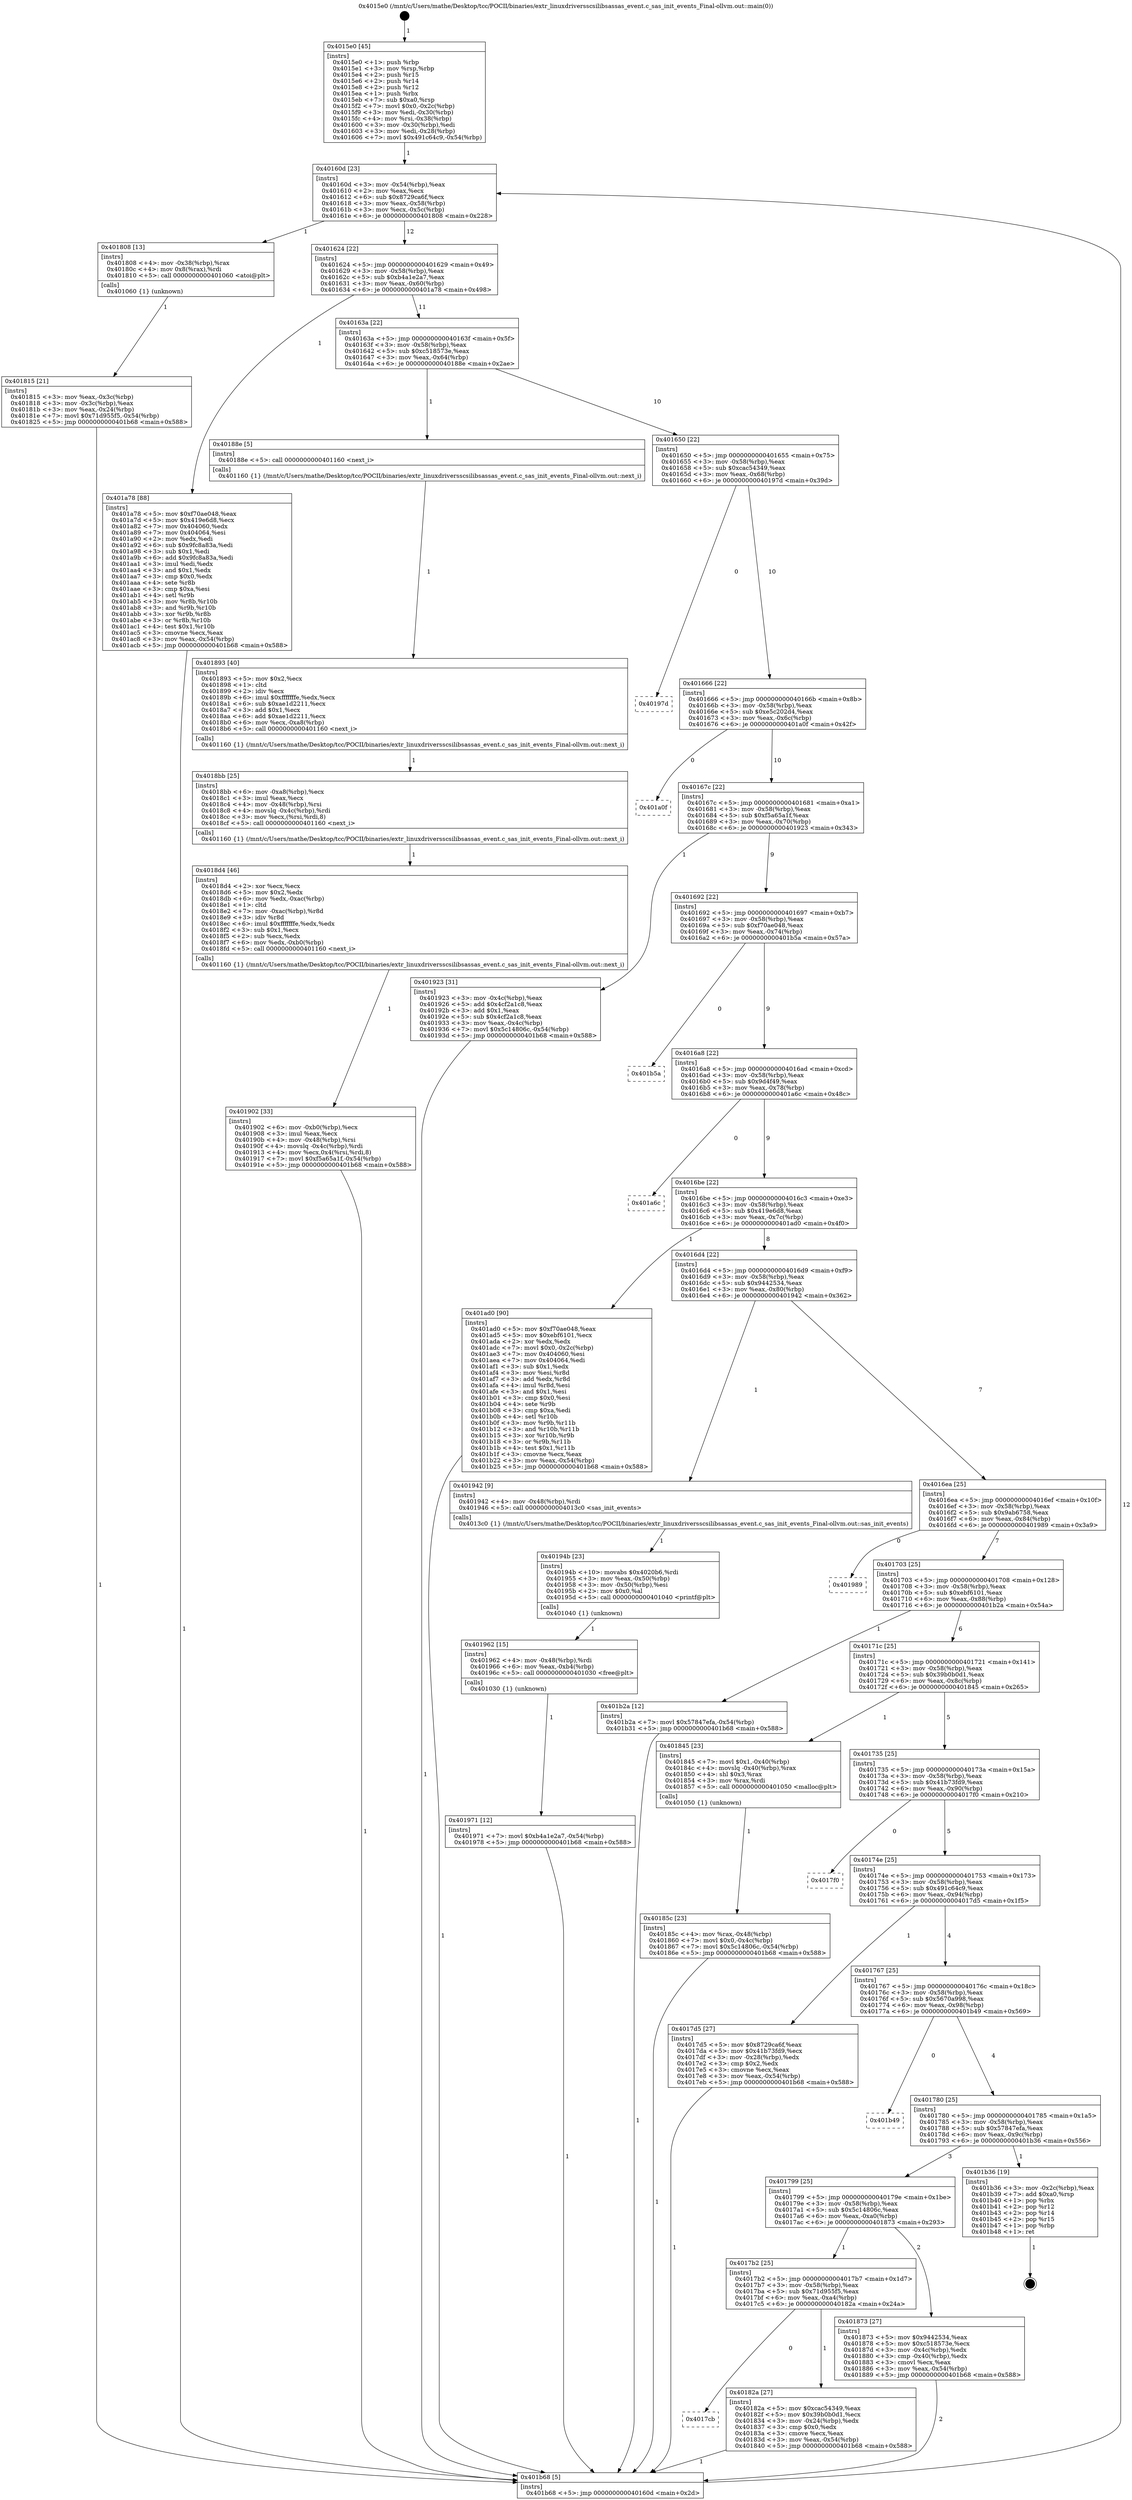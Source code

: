 digraph "0x4015e0" {
  label = "0x4015e0 (/mnt/c/Users/mathe/Desktop/tcc/POCII/binaries/extr_linuxdriversscsilibsassas_event.c_sas_init_events_Final-ollvm.out::main(0))"
  labelloc = "t"
  node[shape=record]

  Entry [label="",width=0.3,height=0.3,shape=circle,fillcolor=black,style=filled]
  "0x40160d" [label="{
     0x40160d [23]\l
     | [instrs]\l
     &nbsp;&nbsp;0x40160d \<+3\>: mov -0x54(%rbp),%eax\l
     &nbsp;&nbsp;0x401610 \<+2\>: mov %eax,%ecx\l
     &nbsp;&nbsp;0x401612 \<+6\>: sub $0x8729ca6f,%ecx\l
     &nbsp;&nbsp;0x401618 \<+3\>: mov %eax,-0x58(%rbp)\l
     &nbsp;&nbsp;0x40161b \<+3\>: mov %ecx,-0x5c(%rbp)\l
     &nbsp;&nbsp;0x40161e \<+6\>: je 0000000000401808 \<main+0x228\>\l
  }"]
  "0x401808" [label="{
     0x401808 [13]\l
     | [instrs]\l
     &nbsp;&nbsp;0x401808 \<+4\>: mov -0x38(%rbp),%rax\l
     &nbsp;&nbsp;0x40180c \<+4\>: mov 0x8(%rax),%rdi\l
     &nbsp;&nbsp;0x401810 \<+5\>: call 0000000000401060 \<atoi@plt\>\l
     | [calls]\l
     &nbsp;&nbsp;0x401060 \{1\} (unknown)\l
  }"]
  "0x401624" [label="{
     0x401624 [22]\l
     | [instrs]\l
     &nbsp;&nbsp;0x401624 \<+5\>: jmp 0000000000401629 \<main+0x49\>\l
     &nbsp;&nbsp;0x401629 \<+3\>: mov -0x58(%rbp),%eax\l
     &nbsp;&nbsp;0x40162c \<+5\>: sub $0xb4a1e2a7,%eax\l
     &nbsp;&nbsp;0x401631 \<+3\>: mov %eax,-0x60(%rbp)\l
     &nbsp;&nbsp;0x401634 \<+6\>: je 0000000000401a78 \<main+0x498\>\l
  }"]
  Exit [label="",width=0.3,height=0.3,shape=circle,fillcolor=black,style=filled,peripheries=2]
  "0x401a78" [label="{
     0x401a78 [88]\l
     | [instrs]\l
     &nbsp;&nbsp;0x401a78 \<+5\>: mov $0xf70ae048,%eax\l
     &nbsp;&nbsp;0x401a7d \<+5\>: mov $0x419e6d8,%ecx\l
     &nbsp;&nbsp;0x401a82 \<+7\>: mov 0x404060,%edx\l
     &nbsp;&nbsp;0x401a89 \<+7\>: mov 0x404064,%esi\l
     &nbsp;&nbsp;0x401a90 \<+2\>: mov %edx,%edi\l
     &nbsp;&nbsp;0x401a92 \<+6\>: sub $0x9fc8a83a,%edi\l
     &nbsp;&nbsp;0x401a98 \<+3\>: sub $0x1,%edi\l
     &nbsp;&nbsp;0x401a9b \<+6\>: add $0x9fc8a83a,%edi\l
     &nbsp;&nbsp;0x401aa1 \<+3\>: imul %edi,%edx\l
     &nbsp;&nbsp;0x401aa4 \<+3\>: and $0x1,%edx\l
     &nbsp;&nbsp;0x401aa7 \<+3\>: cmp $0x0,%edx\l
     &nbsp;&nbsp;0x401aaa \<+4\>: sete %r8b\l
     &nbsp;&nbsp;0x401aae \<+3\>: cmp $0xa,%esi\l
     &nbsp;&nbsp;0x401ab1 \<+4\>: setl %r9b\l
     &nbsp;&nbsp;0x401ab5 \<+3\>: mov %r8b,%r10b\l
     &nbsp;&nbsp;0x401ab8 \<+3\>: and %r9b,%r10b\l
     &nbsp;&nbsp;0x401abb \<+3\>: xor %r9b,%r8b\l
     &nbsp;&nbsp;0x401abe \<+3\>: or %r8b,%r10b\l
     &nbsp;&nbsp;0x401ac1 \<+4\>: test $0x1,%r10b\l
     &nbsp;&nbsp;0x401ac5 \<+3\>: cmovne %ecx,%eax\l
     &nbsp;&nbsp;0x401ac8 \<+3\>: mov %eax,-0x54(%rbp)\l
     &nbsp;&nbsp;0x401acb \<+5\>: jmp 0000000000401b68 \<main+0x588\>\l
  }"]
  "0x40163a" [label="{
     0x40163a [22]\l
     | [instrs]\l
     &nbsp;&nbsp;0x40163a \<+5\>: jmp 000000000040163f \<main+0x5f\>\l
     &nbsp;&nbsp;0x40163f \<+3\>: mov -0x58(%rbp),%eax\l
     &nbsp;&nbsp;0x401642 \<+5\>: sub $0xc518573e,%eax\l
     &nbsp;&nbsp;0x401647 \<+3\>: mov %eax,-0x64(%rbp)\l
     &nbsp;&nbsp;0x40164a \<+6\>: je 000000000040188e \<main+0x2ae\>\l
  }"]
  "0x401971" [label="{
     0x401971 [12]\l
     | [instrs]\l
     &nbsp;&nbsp;0x401971 \<+7\>: movl $0xb4a1e2a7,-0x54(%rbp)\l
     &nbsp;&nbsp;0x401978 \<+5\>: jmp 0000000000401b68 \<main+0x588\>\l
  }"]
  "0x40188e" [label="{
     0x40188e [5]\l
     | [instrs]\l
     &nbsp;&nbsp;0x40188e \<+5\>: call 0000000000401160 \<next_i\>\l
     | [calls]\l
     &nbsp;&nbsp;0x401160 \{1\} (/mnt/c/Users/mathe/Desktop/tcc/POCII/binaries/extr_linuxdriversscsilibsassas_event.c_sas_init_events_Final-ollvm.out::next_i)\l
  }"]
  "0x401650" [label="{
     0x401650 [22]\l
     | [instrs]\l
     &nbsp;&nbsp;0x401650 \<+5\>: jmp 0000000000401655 \<main+0x75\>\l
     &nbsp;&nbsp;0x401655 \<+3\>: mov -0x58(%rbp),%eax\l
     &nbsp;&nbsp;0x401658 \<+5\>: sub $0xcac54349,%eax\l
     &nbsp;&nbsp;0x40165d \<+3\>: mov %eax,-0x68(%rbp)\l
     &nbsp;&nbsp;0x401660 \<+6\>: je 000000000040197d \<main+0x39d\>\l
  }"]
  "0x401962" [label="{
     0x401962 [15]\l
     | [instrs]\l
     &nbsp;&nbsp;0x401962 \<+4\>: mov -0x48(%rbp),%rdi\l
     &nbsp;&nbsp;0x401966 \<+6\>: mov %eax,-0xb4(%rbp)\l
     &nbsp;&nbsp;0x40196c \<+5\>: call 0000000000401030 \<free@plt\>\l
     | [calls]\l
     &nbsp;&nbsp;0x401030 \{1\} (unknown)\l
  }"]
  "0x40197d" [label="{
     0x40197d\l
  }", style=dashed]
  "0x401666" [label="{
     0x401666 [22]\l
     | [instrs]\l
     &nbsp;&nbsp;0x401666 \<+5\>: jmp 000000000040166b \<main+0x8b\>\l
     &nbsp;&nbsp;0x40166b \<+3\>: mov -0x58(%rbp),%eax\l
     &nbsp;&nbsp;0x40166e \<+5\>: sub $0xe5c202d4,%eax\l
     &nbsp;&nbsp;0x401673 \<+3\>: mov %eax,-0x6c(%rbp)\l
     &nbsp;&nbsp;0x401676 \<+6\>: je 0000000000401a0f \<main+0x42f\>\l
  }"]
  "0x40194b" [label="{
     0x40194b [23]\l
     | [instrs]\l
     &nbsp;&nbsp;0x40194b \<+10\>: movabs $0x4020b6,%rdi\l
     &nbsp;&nbsp;0x401955 \<+3\>: mov %eax,-0x50(%rbp)\l
     &nbsp;&nbsp;0x401958 \<+3\>: mov -0x50(%rbp),%esi\l
     &nbsp;&nbsp;0x40195b \<+2\>: mov $0x0,%al\l
     &nbsp;&nbsp;0x40195d \<+5\>: call 0000000000401040 \<printf@plt\>\l
     | [calls]\l
     &nbsp;&nbsp;0x401040 \{1\} (unknown)\l
  }"]
  "0x401a0f" [label="{
     0x401a0f\l
  }", style=dashed]
  "0x40167c" [label="{
     0x40167c [22]\l
     | [instrs]\l
     &nbsp;&nbsp;0x40167c \<+5\>: jmp 0000000000401681 \<main+0xa1\>\l
     &nbsp;&nbsp;0x401681 \<+3\>: mov -0x58(%rbp),%eax\l
     &nbsp;&nbsp;0x401684 \<+5\>: sub $0xf5a65a1f,%eax\l
     &nbsp;&nbsp;0x401689 \<+3\>: mov %eax,-0x70(%rbp)\l
     &nbsp;&nbsp;0x40168c \<+6\>: je 0000000000401923 \<main+0x343\>\l
  }"]
  "0x401902" [label="{
     0x401902 [33]\l
     | [instrs]\l
     &nbsp;&nbsp;0x401902 \<+6\>: mov -0xb0(%rbp),%ecx\l
     &nbsp;&nbsp;0x401908 \<+3\>: imul %eax,%ecx\l
     &nbsp;&nbsp;0x40190b \<+4\>: mov -0x48(%rbp),%rsi\l
     &nbsp;&nbsp;0x40190f \<+4\>: movslq -0x4c(%rbp),%rdi\l
     &nbsp;&nbsp;0x401913 \<+4\>: mov %ecx,0x4(%rsi,%rdi,8)\l
     &nbsp;&nbsp;0x401917 \<+7\>: movl $0xf5a65a1f,-0x54(%rbp)\l
     &nbsp;&nbsp;0x40191e \<+5\>: jmp 0000000000401b68 \<main+0x588\>\l
  }"]
  "0x401923" [label="{
     0x401923 [31]\l
     | [instrs]\l
     &nbsp;&nbsp;0x401923 \<+3\>: mov -0x4c(%rbp),%eax\l
     &nbsp;&nbsp;0x401926 \<+5\>: add $0x4cf2a1c8,%eax\l
     &nbsp;&nbsp;0x40192b \<+3\>: add $0x1,%eax\l
     &nbsp;&nbsp;0x40192e \<+5\>: sub $0x4cf2a1c8,%eax\l
     &nbsp;&nbsp;0x401933 \<+3\>: mov %eax,-0x4c(%rbp)\l
     &nbsp;&nbsp;0x401936 \<+7\>: movl $0x5c14806c,-0x54(%rbp)\l
     &nbsp;&nbsp;0x40193d \<+5\>: jmp 0000000000401b68 \<main+0x588\>\l
  }"]
  "0x401692" [label="{
     0x401692 [22]\l
     | [instrs]\l
     &nbsp;&nbsp;0x401692 \<+5\>: jmp 0000000000401697 \<main+0xb7\>\l
     &nbsp;&nbsp;0x401697 \<+3\>: mov -0x58(%rbp),%eax\l
     &nbsp;&nbsp;0x40169a \<+5\>: sub $0xf70ae048,%eax\l
     &nbsp;&nbsp;0x40169f \<+3\>: mov %eax,-0x74(%rbp)\l
     &nbsp;&nbsp;0x4016a2 \<+6\>: je 0000000000401b5a \<main+0x57a\>\l
  }"]
  "0x4018d4" [label="{
     0x4018d4 [46]\l
     | [instrs]\l
     &nbsp;&nbsp;0x4018d4 \<+2\>: xor %ecx,%ecx\l
     &nbsp;&nbsp;0x4018d6 \<+5\>: mov $0x2,%edx\l
     &nbsp;&nbsp;0x4018db \<+6\>: mov %edx,-0xac(%rbp)\l
     &nbsp;&nbsp;0x4018e1 \<+1\>: cltd\l
     &nbsp;&nbsp;0x4018e2 \<+7\>: mov -0xac(%rbp),%r8d\l
     &nbsp;&nbsp;0x4018e9 \<+3\>: idiv %r8d\l
     &nbsp;&nbsp;0x4018ec \<+6\>: imul $0xfffffffe,%edx,%edx\l
     &nbsp;&nbsp;0x4018f2 \<+3\>: sub $0x1,%ecx\l
     &nbsp;&nbsp;0x4018f5 \<+2\>: sub %ecx,%edx\l
     &nbsp;&nbsp;0x4018f7 \<+6\>: mov %edx,-0xb0(%rbp)\l
     &nbsp;&nbsp;0x4018fd \<+5\>: call 0000000000401160 \<next_i\>\l
     | [calls]\l
     &nbsp;&nbsp;0x401160 \{1\} (/mnt/c/Users/mathe/Desktop/tcc/POCII/binaries/extr_linuxdriversscsilibsassas_event.c_sas_init_events_Final-ollvm.out::next_i)\l
  }"]
  "0x401b5a" [label="{
     0x401b5a\l
  }", style=dashed]
  "0x4016a8" [label="{
     0x4016a8 [22]\l
     | [instrs]\l
     &nbsp;&nbsp;0x4016a8 \<+5\>: jmp 00000000004016ad \<main+0xcd\>\l
     &nbsp;&nbsp;0x4016ad \<+3\>: mov -0x58(%rbp),%eax\l
     &nbsp;&nbsp;0x4016b0 \<+5\>: sub $0x9d4f49,%eax\l
     &nbsp;&nbsp;0x4016b5 \<+3\>: mov %eax,-0x78(%rbp)\l
     &nbsp;&nbsp;0x4016b8 \<+6\>: je 0000000000401a6c \<main+0x48c\>\l
  }"]
  "0x4018bb" [label="{
     0x4018bb [25]\l
     | [instrs]\l
     &nbsp;&nbsp;0x4018bb \<+6\>: mov -0xa8(%rbp),%ecx\l
     &nbsp;&nbsp;0x4018c1 \<+3\>: imul %eax,%ecx\l
     &nbsp;&nbsp;0x4018c4 \<+4\>: mov -0x48(%rbp),%rsi\l
     &nbsp;&nbsp;0x4018c8 \<+4\>: movslq -0x4c(%rbp),%rdi\l
     &nbsp;&nbsp;0x4018cc \<+3\>: mov %ecx,(%rsi,%rdi,8)\l
     &nbsp;&nbsp;0x4018cf \<+5\>: call 0000000000401160 \<next_i\>\l
     | [calls]\l
     &nbsp;&nbsp;0x401160 \{1\} (/mnt/c/Users/mathe/Desktop/tcc/POCII/binaries/extr_linuxdriversscsilibsassas_event.c_sas_init_events_Final-ollvm.out::next_i)\l
  }"]
  "0x401a6c" [label="{
     0x401a6c\l
  }", style=dashed]
  "0x4016be" [label="{
     0x4016be [22]\l
     | [instrs]\l
     &nbsp;&nbsp;0x4016be \<+5\>: jmp 00000000004016c3 \<main+0xe3\>\l
     &nbsp;&nbsp;0x4016c3 \<+3\>: mov -0x58(%rbp),%eax\l
     &nbsp;&nbsp;0x4016c6 \<+5\>: sub $0x419e6d8,%eax\l
     &nbsp;&nbsp;0x4016cb \<+3\>: mov %eax,-0x7c(%rbp)\l
     &nbsp;&nbsp;0x4016ce \<+6\>: je 0000000000401ad0 \<main+0x4f0\>\l
  }"]
  "0x401893" [label="{
     0x401893 [40]\l
     | [instrs]\l
     &nbsp;&nbsp;0x401893 \<+5\>: mov $0x2,%ecx\l
     &nbsp;&nbsp;0x401898 \<+1\>: cltd\l
     &nbsp;&nbsp;0x401899 \<+2\>: idiv %ecx\l
     &nbsp;&nbsp;0x40189b \<+6\>: imul $0xfffffffe,%edx,%ecx\l
     &nbsp;&nbsp;0x4018a1 \<+6\>: sub $0xae1d2211,%ecx\l
     &nbsp;&nbsp;0x4018a7 \<+3\>: add $0x1,%ecx\l
     &nbsp;&nbsp;0x4018aa \<+6\>: add $0xae1d2211,%ecx\l
     &nbsp;&nbsp;0x4018b0 \<+6\>: mov %ecx,-0xa8(%rbp)\l
     &nbsp;&nbsp;0x4018b6 \<+5\>: call 0000000000401160 \<next_i\>\l
     | [calls]\l
     &nbsp;&nbsp;0x401160 \{1\} (/mnt/c/Users/mathe/Desktop/tcc/POCII/binaries/extr_linuxdriversscsilibsassas_event.c_sas_init_events_Final-ollvm.out::next_i)\l
  }"]
  "0x401ad0" [label="{
     0x401ad0 [90]\l
     | [instrs]\l
     &nbsp;&nbsp;0x401ad0 \<+5\>: mov $0xf70ae048,%eax\l
     &nbsp;&nbsp;0x401ad5 \<+5\>: mov $0xebf6101,%ecx\l
     &nbsp;&nbsp;0x401ada \<+2\>: xor %edx,%edx\l
     &nbsp;&nbsp;0x401adc \<+7\>: movl $0x0,-0x2c(%rbp)\l
     &nbsp;&nbsp;0x401ae3 \<+7\>: mov 0x404060,%esi\l
     &nbsp;&nbsp;0x401aea \<+7\>: mov 0x404064,%edi\l
     &nbsp;&nbsp;0x401af1 \<+3\>: sub $0x1,%edx\l
     &nbsp;&nbsp;0x401af4 \<+3\>: mov %esi,%r8d\l
     &nbsp;&nbsp;0x401af7 \<+3\>: add %edx,%r8d\l
     &nbsp;&nbsp;0x401afa \<+4\>: imul %r8d,%esi\l
     &nbsp;&nbsp;0x401afe \<+3\>: and $0x1,%esi\l
     &nbsp;&nbsp;0x401b01 \<+3\>: cmp $0x0,%esi\l
     &nbsp;&nbsp;0x401b04 \<+4\>: sete %r9b\l
     &nbsp;&nbsp;0x401b08 \<+3\>: cmp $0xa,%edi\l
     &nbsp;&nbsp;0x401b0b \<+4\>: setl %r10b\l
     &nbsp;&nbsp;0x401b0f \<+3\>: mov %r9b,%r11b\l
     &nbsp;&nbsp;0x401b12 \<+3\>: and %r10b,%r11b\l
     &nbsp;&nbsp;0x401b15 \<+3\>: xor %r10b,%r9b\l
     &nbsp;&nbsp;0x401b18 \<+3\>: or %r9b,%r11b\l
     &nbsp;&nbsp;0x401b1b \<+4\>: test $0x1,%r11b\l
     &nbsp;&nbsp;0x401b1f \<+3\>: cmovne %ecx,%eax\l
     &nbsp;&nbsp;0x401b22 \<+3\>: mov %eax,-0x54(%rbp)\l
     &nbsp;&nbsp;0x401b25 \<+5\>: jmp 0000000000401b68 \<main+0x588\>\l
  }"]
  "0x4016d4" [label="{
     0x4016d4 [22]\l
     | [instrs]\l
     &nbsp;&nbsp;0x4016d4 \<+5\>: jmp 00000000004016d9 \<main+0xf9\>\l
     &nbsp;&nbsp;0x4016d9 \<+3\>: mov -0x58(%rbp),%eax\l
     &nbsp;&nbsp;0x4016dc \<+5\>: sub $0x9442534,%eax\l
     &nbsp;&nbsp;0x4016e1 \<+3\>: mov %eax,-0x80(%rbp)\l
     &nbsp;&nbsp;0x4016e4 \<+6\>: je 0000000000401942 \<main+0x362\>\l
  }"]
  "0x40185c" [label="{
     0x40185c [23]\l
     | [instrs]\l
     &nbsp;&nbsp;0x40185c \<+4\>: mov %rax,-0x48(%rbp)\l
     &nbsp;&nbsp;0x401860 \<+7\>: movl $0x0,-0x4c(%rbp)\l
     &nbsp;&nbsp;0x401867 \<+7\>: movl $0x5c14806c,-0x54(%rbp)\l
     &nbsp;&nbsp;0x40186e \<+5\>: jmp 0000000000401b68 \<main+0x588\>\l
  }"]
  "0x401942" [label="{
     0x401942 [9]\l
     | [instrs]\l
     &nbsp;&nbsp;0x401942 \<+4\>: mov -0x48(%rbp),%rdi\l
     &nbsp;&nbsp;0x401946 \<+5\>: call 00000000004013c0 \<sas_init_events\>\l
     | [calls]\l
     &nbsp;&nbsp;0x4013c0 \{1\} (/mnt/c/Users/mathe/Desktop/tcc/POCII/binaries/extr_linuxdriversscsilibsassas_event.c_sas_init_events_Final-ollvm.out::sas_init_events)\l
  }"]
  "0x4016ea" [label="{
     0x4016ea [25]\l
     | [instrs]\l
     &nbsp;&nbsp;0x4016ea \<+5\>: jmp 00000000004016ef \<main+0x10f\>\l
     &nbsp;&nbsp;0x4016ef \<+3\>: mov -0x58(%rbp),%eax\l
     &nbsp;&nbsp;0x4016f2 \<+5\>: sub $0x9ab6758,%eax\l
     &nbsp;&nbsp;0x4016f7 \<+6\>: mov %eax,-0x84(%rbp)\l
     &nbsp;&nbsp;0x4016fd \<+6\>: je 0000000000401989 \<main+0x3a9\>\l
  }"]
  "0x4017cb" [label="{
     0x4017cb\l
  }", style=dashed]
  "0x401989" [label="{
     0x401989\l
  }", style=dashed]
  "0x401703" [label="{
     0x401703 [25]\l
     | [instrs]\l
     &nbsp;&nbsp;0x401703 \<+5\>: jmp 0000000000401708 \<main+0x128\>\l
     &nbsp;&nbsp;0x401708 \<+3\>: mov -0x58(%rbp),%eax\l
     &nbsp;&nbsp;0x40170b \<+5\>: sub $0xebf6101,%eax\l
     &nbsp;&nbsp;0x401710 \<+6\>: mov %eax,-0x88(%rbp)\l
     &nbsp;&nbsp;0x401716 \<+6\>: je 0000000000401b2a \<main+0x54a\>\l
  }"]
  "0x40182a" [label="{
     0x40182a [27]\l
     | [instrs]\l
     &nbsp;&nbsp;0x40182a \<+5\>: mov $0xcac54349,%eax\l
     &nbsp;&nbsp;0x40182f \<+5\>: mov $0x39b0b0d1,%ecx\l
     &nbsp;&nbsp;0x401834 \<+3\>: mov -0x24(%rbp),%edx\l
     &nbsp;&nbsp;0x401837 \<+3\>: cmp $0x0,%edx\l
     &nbsp;&nbsp;0x40183a \<+3\>: cmove %ecx,%eax\l
     &nbsp;&nbsp;0x40183d \<+3\>: mov %eax,-0x54(%rbp)\l
     &nbsp;&nbsp;0x401840 \<+5\>: jmp 0000000000401b68 \<main+0x588\>\l
  }"]
  "0x401b2a" [label="{
     0x401b2a [12]\l
     | [instrs]\l
     &nbsp;&nbsp;0x401b2a \<+7\>: movl $0x57847efa,-0x54(%rbp)\l
     &nbsp;&nbsp;0x401b31 \<+5\>: jmp 0000000000401b68 \<main+0x588\>\l
  }"]
  "0x40171c" [label="{
     0x40171c [25]\l
     | [instrs]\l
     &nbsp;&nbsp;0x40171c \<+5\>: jmp 0000000000401721 \<main+0x141\>\l
     &nbsp;&nbsp;0x401721 \<+3\>: mov -0x58(%rbp),%eax\l
     &nbsp;&nbsp;0x401724 \<+5\>: sub $0x39b0b0d1,%eax\l
     &nbsp;&nbsp;0x401729 \<+6\>: mov %eax,-0x8c(%rbp)\l
     &nbsp;&nbsp;0x40172f \<+6\>: je 0000000000401845 \<main+0x265\>\l
  }"]
  "0x4017b2" [label="{
     0x4017b2 [25]\l
     | [instrs]\l
     &nbsp;&nbsp;0x4017b2 \<+5\>: jmp 00000000004017b7 \<main+0x1d7\>\l
     &nbsp;&nbsp;0x4017b7 \<+3\>: mov -0x58(%rbp),%eax\l
     &nbsp;&nbsp;0x4017ba \<+5\>: sub $0x71d955f5,%eax\l
     &nbsp;&nbsp;0x4017bf \<+6\>: mov %eax,-0xa4(%rbp)\l
     &nbsp;&nbsp;0x4017c5 \<+6\>: je 000000000040182a \<main+0x24a\>\l
  }"]
  "0x401845" [label="{
     0x401845 [23]\l
     | [instrs]\l
     &nbsp;&nbsp;0x401845 \<+7\>: movl $0x1,-0x40(%rbp)\l
     &nbsp;&nbsp;0x40184c \<+4\>: movslq -0x40(%rbp),%rax\l
     &nbsp;&nbsp;0x401850 \<+4\>: shl $0x3,%rax\l
     &nbsp;&nbsp;0x401854 \<+3\>: mov %rax,%rdi\l
     &nbsp;&nbsp;0x401857 \<+5\>: call 0000000000401050 \<malloc@plt\>\l
     | [calls]\l
     &nbsp;&nbsp;0x401050 \{1\} (unknown)\l
  }"]
  "0x401735" [label="{
     0x401735 [25]\l
     | [instrs]\l
     &nbsp;&nbsp;0x401735 \<+5\>: jmp 000000000040173a \<main+0x15a\>\l
     &nbsp;&nbsp;0x40173a \<+3\>: mov -0x58(%rbp),%eax\l
     &nbsp;&nbsp;0x40173d \<+5\>: sub $0x41b73fd9,%eax\l
     &nbsp;&nbsp;0x401742 \<+6\>: mov %eax,-0x90(%rbp)\l
     &nbsp;&nbsp;0x401748 \<+6\>: je 00000000004017f0 \<main+0x210\>\l
  }"]
  "0x401873" [label="{
     0x401873 [27]\l
     | [instrs]\l
     &nbsp;&nbsp;0x401873 \<+5\>: mov $0x9442534,%eax\l
     &nbsp;&nbsp;0x401878 \<+5\>: mov $0xc518573e,%ecx\l
     &nbsp;&nbsp;0x40187d \<+3\>: mov -0x4c(%rbp),%edx\l
     &nbsp;&nbsp;0x401880 \<+3\>: cmp -0x40(%rbp),%edx\l
     &nbsp;&nbsp;0x401883 \<+3\>: cmovl %ecx,%eax\l
     &nbsp;&nbsp;0x401886 \<+3\>: mov %eax,-0x54(%rbp)\l
     &nbsp;&nbsp;0x401889 \<+5\>: jmp 0000000000401b68 \<main+0x588\>\l
  }"]
  "0x4017f0" [label="{
     0x4017f0\l
  }", style=dashed]
  "0x40174e" [label="{
     0x40174e [25]\l
     | [instrs]\l
     &nbsp;&nbsp;0x40174e \<+5\>: jmp 0000000000401753 \<main+0x173\>\l
     &nbsp;&nbsp;0x401753 \<+3\>: mov -0x58(%rbp),%eax\l
     &nbsp;&nbsp;0x401756 \<+5\>: sub $0x491c64c9,%eax\l
     &nbsp;&nbsp;0x40175b \<+6\>: mov %eax,-0x94(%rbp)\l
     &nbsp;&nbsp;0x401761 \<+6\>: je 00000000004017d5 \<main+0x1f5\>\l
  }"]
  "0x401799" [label="{
     0x401799 [25]\l
     | [instrs]\l
     &nbsp;&nbsp;0x401799 \<+5\>: jmp 000000000040179e \<main+0x1be\>\l
     &nbsp;&nbsp;0x40179e \<+3\>: mov -0x58(%rbp),%eax\l
     &nbsp;&nbsp;0x4017a1 \<+5\>: sub $0x5c14806c,%eax\l
     &nbsp;&nbsp;0x4017a6 \<+6\>: mov %eax,-0xa0(%rbp)\l
     &nbsp;&nbsp;0x4017ac \<+6\>: je 0000000000401873 \<main+0x293\>\l
  }"]
  "0x4017d5" [label="{
     0x4017d5 [27]\l
     | [instrs]\l
     &nbsp;&nbsp;0x4017d5 \<+5\>: mov $0x8729ca6f,%eax\l
     &nbsp;&nbsp;0x4017da \<+5\>: mov $0x41b73fd9,%ecx\l
     &nbsp;&nbsp;0x4017df \<+3\>: mov -0x28(%rbp),%edx\l
     &nbsp;&nbsp;0x4017e2 \<+3\>: cmp $0x2,%edx\l
     &nbsp;&nbsp;0x4017e5 \<+3\>: cmovne %ecx,%eax\l
     &nbsp;&nbsp;0x4017e8 \<+3\>: mov %eax,-0x54(%rbp)\l
     &nbsp;&nbsp;0x4017eb \<+5\>: jmp 0000000000401b68 \<main+0x588\>\l
  }"]
  "0x401767" [label="{
     0x401767 [25]\l
     | [instrs]\l
     &nbsp;&nbsp;0x401767 \<+5\>: jmp 000000000040176c \<main+0x18c\>\l
     &nbsp;&nbsp;0x40176c \<+3\>: mov -0x58(%rbp),%eax\l
     &nbsp;&nbsp;0x40176f \<+5\>: sub $0x5670a998,%eax\l
     &nbsp;&nbsp;0x401774 \<+6\>: mov %eax,-0x98(%rbp)\l
     &nbsp;&nbsp;0x40177a \<+6\>: je 0000000000401b49 \<main+0x569\>\l
  }"]
  "0x401b68" [label="{
     0x401b68 [5]\l
     | [instrs]\l
     &nbsp;&nbsp;0x401b68 \<+5\>: jmp 000000000040160d \<main+0x2d\>\l
  }"]
  "0x4015e0" [label="{
     0x4015e0 [45]\l
     | [instrs]\l
     &nbsp;&nbsp;0x4015e0 \<+1\>: push %rbp\l
     &nbsp;&nbsp;0x4015e1 \<+3\>: mov %rsp,%rbp\l
     &nbsp;&nbsp;0x4015e4 \<+2\>: push %r15\l
     &nbsp;&nbsp;0x4015e6 \<+2\>: push %r14\l
     &nbsp;&nbsp;0x4015e8 \<+2\>: push %r12\l
     &nbsp;&nbsp;0x4015ea \<+1\>: push %rbx\l
     &nbsp;&nbsp;0x4015eb \<+7\>: sub $0xa0,%rsp\l
     &nbsp;&nbsp;0x4015f2 \<+7\>: movl $0x0,-0x2c(%rbp)\l
     &nbsp;&nbsp;0x4015f9 \<+3\>: mov %edi,-0x30(%rbp)\l
     &nbsp;&nbsp;0x4015fc \<+4\>: mov %rsi,-0x38(%rbp)\l
     &nbsp;&nbsp;0x401600 \<+3\>: mov -0x30(%rbp),%edi\l
     &nbsp;&nbsp;0x401603 \<+3\>: mov %edi,-0x28(%rbp)\l
     &nbsp;&nbsp;0x401606 \<+7\>: movl $0x491c64c9,-0x54(%rbp)\l
  }"]
  "0x401815" [label="{
     0x401815 [21]\l
     | [instrs]\l
     &nbsp;&nbsp;0x401815 \<+3\>: mov %eax,-0x3c(%rbp)\l
     &nbsp;&nbsp;0x401818 \<+3\>: mov -0x3c(%rbp),%eax\l
     &nbsp;&nbsp;0x40181b \<+3\>: mov %eax,-0x24(%rbp)\l
     &nbsp;&nbsp;0x40181e \<+7\>: movl $0x71d955f5,-0x54(%rbp)\l
     &nbsp;&nbsp;0x401825 \<+5\>: jmp 0000000000401b68 \<main+0x588\>\l
  }"]
  "0x401b36" [label="{
     0x401b36 [19]\l
     | [instrs]\l
     &nbsp;&nbsp;0x401b36 \<+3\>: mov -0x2c(%rbp),%eax\l
     &nbsp;&nbsp;0x401b39 \<+7\>: add $0xa0,%rsp\l
     &nbsp;&nbsp;0x401b40 \<+1\>: pop %rbx\l
     &nbsp;&nbsp;0x401b41 \<+2\>: pop %r12\l
     &nbsp;&nbsp;0x401b43 \<+2\>: pop %r14\l
     &nbsp;&nbsp;0x401b45 \<+2\>: pop %r15\l
     &nbsp;&nbsp;0x401b47 \<+1\>: pop %rbp\l
     &nbsp;&nbsp;0x401b48 \<+1\>: ret\l
  }"]
  "0x401b49" [label="{
     0x401b49\l
  }", style=dashed]
  "0x401780" [label="{
     0x401780 [25]\l
     | [instrs]\l
     &nbsp;&nbsp;0x401780 \<+5\>: jmp 0000000000401785 \<main+0x1a5\>\l
     &nbsp;&nbsp;0x401785 \<+3\>: mov -0x58(%rbp),%eax\l
     &nbsp;&nbsp;0x401788 \<+5\>: sub $0x57847efa,%eax\l
     &nbsp;&nbsp;0x40178d \<+6\>: mov %eax,-0x9c(%rbp)\l
     &nbsp;&nbsp;0x401793 \<+6\>: je 0000000000401b36 \<main+0x556\>\l
  }"]
  Entry -> "0x4015e0" [label=" 1"]
  "0x40160d" -> "0x401808" [label=" 1"]
  "0x40160d" -> "0x401624" [label=" 12"]
  "0x401b36" -> Exit [label=" 1"]
  "0x401624" -> "0x401a78" [label=" 1"]
  "0x401624" -> "0x40163a" [label=" 11"]
  "0x401b2a" -> "0x401b68" [label=" 1"]
  "0x40163a" -> "0x40188e" [label=" 1"]
  "0x40163a" -> "0x401650" [label=" 10"]
  "0x401ad0" -> "0x401b68" [label=" 1"]
  "0x401650" -> "0x40197d" [label=" 0"]
  "0x401650" -> "0x401666" [label=" 10"]
  "0x401a78" -> "0x401b68" [label=" 1"]
  "0x401666" -> "0x401a0f" [label=" 0"]
  "0x401666" -> "0x40167c" [label=" 10"]
  "0x401971" -> "0x401b68" [label=" 1"]
  "0x40167c" -> "0x401923" [label=" 1"]
  "0x40167c" -> "0x401692" [label=" 9"]
  "0x401962" -> "0x401971" [label=" 1"]
  "0x401692" -> "0x401b5a" [label=" 0"]
  "0x401692" -> "0x4016a8" [label=" 9"]
  "0x40194b" -> "0x401962" [label=" 1"]
  "0x4016a8" -> "0x401a6c" [label=" 0"]
  "0x4016a8" -> "0x4016be" [label=" 9"]
  "0x401942" -> "0x40194b" [label=" 1"]
  "0x4016be" -> "0x401ad0" [label=" 1"]
  "0x4016be" -> "0x4016d4" [label=" 8"]
  "0x401923" -> "0x401b68" [label=" 1"]
  "0x4016d4" -> "0x401942" [label=" 1"]
  "0x4016d4" -> "0x4016ea" [label=" 7"]
  "0x401902" -> "0x401b68" [label=" 1"]
  "0x4016ea" -> "0x401989" [label=" 0"]
  "0x4016ea" -> "0x401703" [label=" 7"]
  "0x4018d4" -> "0x401902" [label=" 1"]
  "0x401703" -> "0x401b2a" [label=" 1"]
  "0x401703" -> "0x40171c" [label=" 6"]
  "0x4018bb" -> "0x4018d4" [label=" 1"]
  "0x40171c" -> "0x401845" [label=" 1"]
  "0x40171c" -> "0x401735" [label=" 5"]
  "0x40188e" -> "0x401893" [label=" 1"]
  "0x401735" -> "0x4017f0" [label=" 0"]
  "0x401735" -> "0x40174e" [label=" 5"]
  "0x401873" -> "0x401b68" [label=" 2"]
  "0x40174e" -> "0x4017d5" [label=" 1"]
  "0x40174e" -> "0x401767" [label=" 4"]
  "0x4017d5" -> "0x401b68" [label=" 1"]
  "0x4015e0" -> "0x40160d" [label=" 1"]
  "0x401b68" -> "0x40160d" [label=" 12"]
  "0x401808" -> "0x401815" [label=" 1"]
  "0x401815" -> "0x401b68" [label=" 1"]
  "0x401845" -> "0x40185c" [label=" 1"]
  "0x401767" -> "0x401b49" [label=" 0"]
  "0x401767" -> "0x401780" [label=" 4"]
  "0x40182a" -> "0x401b68" [label=" 1"]
  "0x401780" -> "0x401b36" [label=" 1"]
  "0x401780" -> "0x401799" [label=" 3"]
  "0x40185c" -> "0x401b68" [label=" 1"]
  "0x401799" -> "0x401873" [label=" 2"]
  "0x401799" -> "0x4017b2" [label=" 1"]
  "0x401893" -> "0x4018bb" [label=" 1"]
  "0x4017b2" -> "0x40182a" [label=" 1"]
  "0x4017b2" -> "0x4017cb" [label=" 0"]
}

